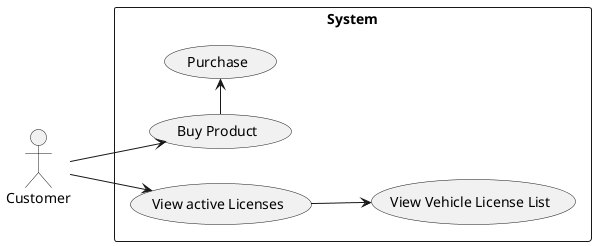 @startuml
left to right direction

actor "Customer" as at
rectangle System{



(Buy Product)  ->(Purchase)


'auskommentiert, weil aktuell nicht benötigt
'(View Compatible Products)---> (View runtime 3/6/9/12): << include>>


(View active Licenses)-->(View Vehicle License List)
}

'at --> (View Compatible Products)
at --> (Buy Product)
at -> (View active Licenses)

@enduml
